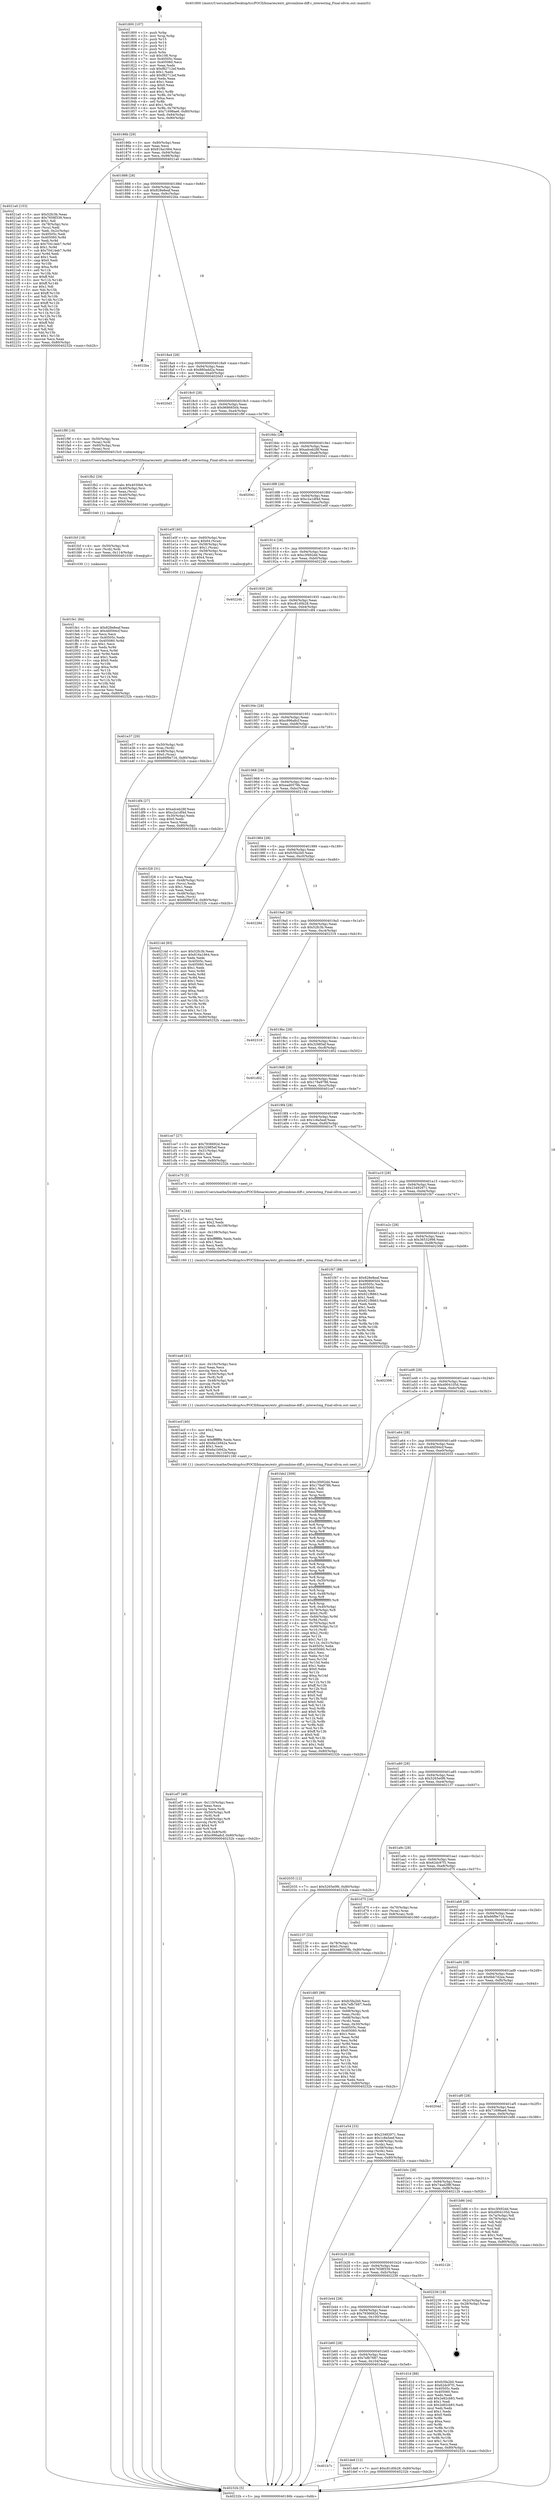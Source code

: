 digraph "0x401800" {
  label = "0x401800 (/mnt/c/Users/mathe/Desktop/tcc/POCII/binaries/extr_gitcombine-diff.c_interesting_Final-ollvm.out::main(0))"
  labelloc = "t"
  node[shape=record]

  Entry [label="",width=0.3,height=0.3,shape=circle,fillcolor=black,style=filled]
  "0x40186b" [label="{
     0x40186b [29]\l
     | [instrs]\l
     &nbsp;&nbsp;0x40186b \<+3\>: mov -0x80(%rbp),%eax\l
     &nbsp;&nbsp;0x40186e \<+2\>: mov %eax,%ecx\l
     &nbsp;&nbsp;0x401870 \<+6\>: sub $0x816a1664,%ecx\l
     &nbsp;&nbsp;0x401876 \<+6\>: mov %eax,-0x94(%rbp)\l
     &nbsp;&nbsp;0x40187c \<+6\>: mov %ecx,-0x98(%rbp)\l
     &nbsp;&nbsp;0x401882 \<+6\>: je 00000000004021a0 \<main+0x9a0\>\l
  }"]
  "0x4021a0" [label="{
     0x4021a0 [153]\l
     | [instrs]\l
     &nbsp;&nbsp;0x4021a0 \<+5\>: mov $0x52fc3b,%eax\l
     &nbsp;&nbsp;0x4021a5 \<+5\>: mov $0x7658f339,%ecx\l
     &nbsp;&nbsp;0x4021aa \<+2\>: mov $0x1,%dl\l
     &nbsp;&nbsp;0x4021ac \<+4\>: mov -0x78(%rbp),%rsi\l
     &nbsp;&nbsp;0x4021b0 \<+2\>: mov (%rsi),%edi\l
     &nbsp;&nbsp;0x4021b2 \<+3\>: mov %edi,-0x2c(%rbp)\l
     &nbsp;&nbsp;0x4021b5 \<+7\>: mov 0x40505c,%edi\l
     &nbsp;&nbsp;0x4021bc \<+8\>: mov 0x405060,%r8d\l
     &nbsp;&nbsp;0x4021c4 \<+3\>: mov %edi,%r9d\l
     &nbsp;&nbsp;0x4021c7 \<+7\>: add $0x70414eb7,%r9d\l
     &nbsp;&nbsp;0x4021ce \<+4\>: sub $0x1,%r9d\l
     &nbsp;&nbsp;0x4021d2 \<+7\>: sub $0x70414eb7,%r9d\l
     &nbsp;&nbsp;0x4021d9 \<+4\>: imul %r9d,%edi\l
     &nbsp;&nbsp;0x4021dd \<+3\>: and $0x1,%edi\l
     &nbsp;&nbsp;0x4021e0 \<+3\>: cmp $0x0,%edi\l
     &nbsp;&nbsp;0x4021e3 \<+4\>: sete %r10b\l
     &nbsp;&nbsp;0x4021e7 \<+4\>: cmp $0xa,%r8d\l
     &nbsp;&nbsp;0x4021eb \<+4\>: setl %r11b\l
     &nbsp;&nbsp;0x4021ef \<+3\>: mov %r10b,%bl\l
     &nbsp;&nbsp;0x4021f2 \<+3\>: xor $0xff,%bl\l
     &nbsp;&nbsp;0x4021f5 \<+3\>: mov %r11b,%r14b\l
     &nbsp;&nbsp;0x4021f8 \<+4\>: xor $0xff,%r14b\l
     &nbsp;&nbsp;0x4021fc \<+3\>: xor $0x1,%dl\l
     &nbsp;&nbsp;0x4021ff \<+3\>: mov %bl,%r15b\l
     &nbsp;&nbsp;0x402202 \<+4\>: and $0xff,%r15b\l
     &nbsp;&nbsp;0x402206 \<+3\>: and %dl,%r10b\l
     &nbsp;&nbsp;0x402209 \<+3\>: mov %r14b,%r12b\l
     &nbsp;&nbsp;0x40220c \<+4\>: and $0xff,%r12b\l
     &nbsp;&nbsp;0x402210 \<+3\>: and %dl,%r11b\l
     &nbsp;&nbsp;0x402213 \<+3\>: or %r10b,%r15b\l
     &nbsp;&nbsp;0x402216 \<+3\>: or %r11b,%r12b\l
     &nbsp;&nbsp;0x402219 \<+3\>: xor %r12b,%r15b\l
     &nbsp;&nbsp;0x40221c \<+3\>: or %r14b,%bl\l
     &nbsp;&nbsp;0x40221f \<+3\>: xor $0xff,%bl\l
     &nbsp;&nbsp;0x402222 \<+3\>: or $0x1,%dl\l
     &nbsp;&nbsp;0x402225 \<+2\>: and %dl,%bl\l
     &nbsp;&nbsp;0x402227 \<+3\>: or %bl,%r15b\l
     &nbsp;&nbsp;0x40222a \<+4\>: test $0x1,%r15b\l
     &nbsp;&nbsp;0x40222e \<+3\>: cmovne %ecx,%eax\l
     &nbsp;&nbsp;0x402231 \<+3\>: mov %eax,-0x80(%rbp)\l
     &nbsp;&nbsp;0x402234 \<+5\>: jmp 000000000040232b \<main+0xb2b\>\l
  }"]
  "0x401888" [label="{
     0x401888 [28]\l
     | [instrs]\l
     &nbsp;&nbsp;0x401888 \<+5\>: jmp 000000000040188d \<main+0x8d\>\l
     &nbsp;&nbsp;0x40188d \<+6\>: mov -0x94(%rbp),%eax\l
     &nbsp;&nbsp;0x401893 \<+5\>: sub $0x828e8eaf,%eax\l
     &nbsp;&nbsp;0x401898 \<+6\>: mov %eax,-0x9c(%rbp)\l
     &nbsp;&nbsp;0x40189e \<+6\>: je 00000000004022ba \<main+0xaba\>\l
  }"]
  Exit [label="",width=0.3,height=0.3,shape=circle,fillcolor=black,style=filled,peripheries=2]
  "0x4022ba" [label="{
     0x4022ba\l
  }", style=dashed]
  "0x4018a4" [label="{
     0x4018a4 [28]\l
     | [instrs]\l
     &nbsp;&nbsp;0x4018a4 \<+5\>: jmp 00000000004018a9 \<main+0xa9\>\l
     &nbsp;&nbsp;0x4018a9 \<+6\>: mov -0x94(%rbp),%eax\l
     &nbsp;&nbsp;0x4018af \<+5\>: sub $0x880add2a,%eax\l
     &nbsp;&nbsp;0x4018b4 \<+6\>: mov %eax,-0xa0(%rbp)\l
     &nbsp;&nbsp;0x4018ba \<+6\>: je 00000000004020d3 \<main+0x8d3\>\l
  }"]
  "0x401fe1" [label="{
     0x401fe1 [84]\l
     | [instrs]\l
     &nbsp;&nbsp;0x401fe1 \<+5\>: mov $0x828e8eaf,%eax\l
     &nbsp;&nbsp;0x401fe6 \<+5\>: mov $0x4fd594cf,%esi\l
     &nbsp;&nbsp;0x401feb \<+2\>: xor %ecx,%ecx\l
     &nbsp;&nbsp;0x401fed \<+7\>: mov 0x40505c,%edx\l
     &nbsp;&nbsp;0x401ff4 \<+8\>: mov 0x405060,%r8d\l
     &nbsp;&nbsp;0x401ffc \<+3\>: sub $0x1,%ecx\l
     &nbsp;&nbsp;0x401fff \<+3\>: mov %edx,%r9d\l
     &nbsp;&nbsp;0x402002 \<+3\>: add %ecx,%r9d\l
     &nbsp;&nbsp;0x402005 \<+4\>: imul %r9d,%edx\l
     &nbsp;&nbsp;0x402009 \<+3\>: and $0x1,%edx\l
     &nbsp;&nbsp;0x40200c \<+3\>: cmp $0x0,%edx\l
     &nbsp;&nbsp;0x40200f \<+4\>: sete %r10b\l
     &nbsp;&nbsp;0x402013 \<+4\>: cmp $0xa,%r8d\l
     &nbsp;&nbsp;0x402017 \<+4\>: setl %r11b\l
     &nbsp;&nbsp;0x40201b \<+3\>: mov %r10b,%bl\l
     &nbsp;&nbsp;0x40201e \<+3\>: and %r11b,%bl\l
     &nbsp;&nbsp;0x402021 \<+3\>: xor %r11b,%r10b\l
     &nbsp;&nbsp;0x402024 \<+3\>: or %r10b,%bl\l
     &nbsp;&nbsp;0x402027 \<+3\>: test $0x1,%bl\l
     &nbsp;&nbsp;0x40202a \<+3\>: cmovne %esi,%eax\l
     &nbsp;&nbsp;0x40202d \<+3\>: mov %eax,-0x80(%rbp)\l
     &nbsp;&nbsp;0x402030 \<+5\>: jmp 000000000040232b \<main+0xb2b\>\l
  }"]
  "0x4020d3" [label="{
     0x4020d3\l
  }", style=dashed]
  "0x4018c0" [label="{
     0x4018c0 [28]\l
     | [instrs]\l
     &nbsp;&nbsp;0x4018c0 \<+5\>: jmp 00000000004018c5 \<main+0xc5\>\l
     &nbsp;&nbsp;0x4018c5 \<+6\>: mov -0x94(%rbp),%eax\l
     &nbsp;&nbsp;0x4018cb \<+5\>: sub $0x968665d4,%eax\l
     &nbsp;&nbsp;0x4018d0 \<+6\>: mov %eax,-0xa4(%rbp)\l
     &nbsp;&nbsp;0x4018d6 \<+6\>: je 0000000000401f9f \<main+0x79f\>\l
  }"]
  "0x401fcf" [label="{
     0x401fcf [18]\l
     | [instrs]\l
     &nbsp;&nbsp;0x401fcf \<+4\>: mov -0x50(%rbp),%rdi\l
     &nbsp;&nbsp;0x401fd3 \<+3\>: mov (%rdi),%rdi\l
     &nbsp;&nbsp;0x401fd6 \<+6\>: mov %eax,-0x114(%rbp)\l
     &nbsp;&nbsp;0x401fdc \<+5\>: call 0000000000401030 \<free@plt\>\l
     | [calls]\l
     &nbsp;&nbsp;0x401030 \{1\} (unknown)\l
  }"]
  "0x401f9f" [label="{
     0x401f9f [19]\l
     | [instrs]\l
     &nbsp;&nbsp;0x401f9f \<+4\>: mov -0x50(%rbp),%rax\l
     &nbsp;&nbsp;0x401fa3 \<+3\>: mov (%rax),%rdi\l
     &nbsp;&nbsp;0x401fa6 \<+4\>: mov -0x60(%rbp),%rax\l
     &nbsp;&nbsp;0x401faa \<+3\>: mov (%rax),%rsi\l
     &nbsp;&nbsp;0x401fad \<+5\>: call 00000000004015c0 \<interesting\>\l
     | [calls]\l
     &nbsp;&nbsp;0x4015c0 \{1\} (/mnt/c/Users/mathe/Desktop/tcc/POCII/binaries/extr_gitcombine-diff.c_interesting_Final-ollvm.out::interesting)\l
  }"]
  "0x4018dc" [label="{
     0x4018dc [28]\l
     | [instrs]\l
     &nbsp;&nbsp;0x4018dc \<+5\>: jmp 00000000004018e1 \<main+0xe1\>\l
     &nbsp;&nbsp;0x4018e1 \<+6\>: mov -0x94(%rbp),%eax\l
     &nbsp;&nbsp;0x4018e7 \<+5\>: sub $0xadceb28f,%eax\l
     &nbsp;&nbsp;0x4018ec \<+6\>: mov %eax,-0xa8(%rbp)\l
     &nbsp;&nbsp;0x4018f2 \<+6\>: je 0000000000402041 \<main+0x841\>\l
  }"]
  "0x401fb2" [label="{
     0x401fb2 [29]\l
     | [instrs]\l
     &nbsp;&nbsp;0x401fb2 \<+10\>: movabs $0x4030b6,%rdi\l
     &nbsp;&nbsp;0x401fbc \<+4\>: mov -0x40(%rbp),%rsi\l
     &nbsp;&nbsp;0x401fc0 \<+2\>: mov %eax,(%rsi)\l
     &nbsp;&nbsp;0x401fc2 \<+4\>: mov -0x40(%rbp),%rsi\l
     &nbsp;&nbsp;0x401fc6 \<+2\>: mov (%rsi),%esi\l
     &nbsp;&nbsp;0x401fc8 \<+2\>: mov $0x0,%al\l
     &nbsp;&nbsp;0x401fca \<+5\>: call 0000000000401040 \<printf@plt\>\l
     | [calls]\l
     &nbsp;&nbsp;0x401040 \{1\} (unknown)\l
  }"]
  "0x402041" [label="{
     0x402041\l
  }", style=dashed]
  "0x4018f8" [label="{
     0x4018f8 [28]\l
     | [instrs]\l
     &nbsp;&nbsp;0x4018f8 \<+5\>: jmp 00000000004018fd \<main+0xfd\>\l
     &nbsp;&nbsp;0x4018fd \<+6\>: mov -0x94(%rbp),%eax\l
     &nbsp;&nbsp;0x401903 \<+5\>: sub $0xc2a1df4d,%eax\l
     &nbsp;&nbsp;0x401908 \<+6\>: mov %eax,-0xac(%rbp)\l
     &nbsp;&nbsp;0x40190e \<+6\>: je 0000000000401e0f \<main+0x60f\>\l
  }"]
  "0x401ef7" [label="{
     0x401ef7 [49]\l
     | [instrs]\l
     &nbsp;&nbsp;0x401ef7 \<+6\>: mov -0x110(%rbp),%ecx\l
     &nbsp;&nbsp;0x401efd \<+3\>: imul %eax,%ecx\l
     &nbsp;&nbsp;0x401f00 \<+3\>: movslq %ecx,%rdi\l
     &nbsp;&nbsp;0x401f03 \<+4\>: mov -0x50(%rbp),%r8\l
     &nbsp;&nbsp;0x401f07 \<+3\>: mov (%r8),%r8\l
     &nbsp;&nbsp;0x401f0a \<+4\>: mov -0x48(%rbp),%r9\l
     &nbsp;&nbsp;0x401f0e \<+3\>: movslq (%r9),%r9\l
     &nbsp;&nbsp;0x401f11 \<+4\>: shl $0x4,%r9\l
     &nbsp;&nbsp;0x401f15 \<+3\>: add %r9,%r8\l
     &nbsp;&nbsp;0x401f18 \<+4\>: mov %rdi,0x8(%r8)\l
     &nbsp;&nbsp;0x401f1c \<+7\>: movl $0xc996a8cf,-0x80(%rbp)\l
     &nbsp;&nbsp;0x401f23 \<+5\>: jmp 000000000040232b \<main+0xb2b\>\l
  }"]
  "0x401e0f" [label="{
     0x401e0f [40]\l
     | [instrs]\l
     &nbsp;&nbsp;0x401e0f \<+4\>: mov -0x60(%rbp),%rax\l
     &nbsp;&nbsp;0x401e13 \<+7\>: movq $0x64,(%rax)\l
     &nbsp;&nbsp;0x401e1a \<+4\>: mov -0x58(%rbp),%rax\l
     &nbsp;&nbsp;0x401e1e \<+6\>: movl $0x1,(%rax)\l
     &nbsp;&nbsp;0x401e24 \<+4\>: mov -0x58(%rbp),%rax\l
     &nbsp;&nbsp;0x401e28 \<+3\>: movslq (%rax),%rax\l
     &nbsp;&nbsp;0x401e2b \<+4\>: shl $0x4,%rax\l
     &nbsp;&nbsp;0x401e2f \<+3\>: mov %rax,%rdi\l
     &nbsp;&nbsp;0x401e32 \<+5\>: call 0000000000401050 \<malloc@plt\>\l
     | [calls]\l
     &nbsp;&nbsp;0x401050 \{1\} (unknown)\l
  }"]
  "0x401914" [label="{
     0x401914 [28]\l
     | [instrs]\l
     &nbsp;&nbsp;0x401914 \<+5\>: jmp 0000000000401919 \<main+0x119\>\l
     &nbsp;&nbsp;0x401919 \<+6\>: mov -0x94(%rbp),%eax\l
     &nbsp;&nbsp;0x40191f \<+5\>: sub $0xc3f492dd,%eax\l
     &nbsp;&nbsp;0x401924 \<+6\>: mov %eax,-0xb0(%rbp)\l
     &nbsp;&nbsp;0x40192a \<+6\>: je 000000000040224b \<main+0xa4b\>\l
  }"]
  "0x401ecf" [label="{
     0x401ecf [40]\l
     | [instrs]\l
     &nbsp;&nbsp;0x401ecf \<+5\>: mov $0x2,%ecx\l
     &nbsp;&nbsp;0x401ed4 \<+1\>: cltd\l
     &nbsp;&nbsp;0x401ed5 \<+2\>: idiv %ecx\l
     &nbsp;&nbsp;0x401ed7 \<+6\>: imul $0xfffffffe,%edx,%ecx\l
     &nbsp;&nbsp;0x401edd \<+6\>: add $0x6a1b942a,%ecx\l
     &nbsp;&nbsp;0x401ee3 \<+3\>: add $0x1,%ecx\l
     &nbsp;&nbsp;0x401ee6 \<+6\>: sub $0x6a1b942a,%ecx\l
     &nbsp;&nbsp;0x401eec \<+6\>: mov %ecx,-0x110(%rbp)\l
     &nbsp;&nbsp;0x401ef2 \<+5\>: call 0000000000401160 \<next_i\>\l
     | [calls]\l
     &nbsp;&nbsp;0x401160 \{1\} (/mnt/c/Users/mathe/Desktop/tcc/POCII/binaries/extr_gitcombine-diff.c_interesting_Final-ollvm.out::next_i)\l
  }"]
  "0x40224b" [label="{
     0x40224b\l
  }", style=dashed]
  "0x401930" [label="{
     0x401930 [28]\l
     | [instrs]\l
     &nbsp;&nbsp;0x401930 \<+5\>: jmp 0000000000401935 \<main+0x135\>\l
     &nbsp;&nbsp;0x401935 \<+6\>: mov -0x94(%rbp),%eax\l
     &nbsp;&nbsp;0x40193b \<+5\>: sub $0xc81d0b28,%eax\l
     &nbsp;&nbsp;0x401940 \<+6\>: mov %eax,-0xb4(%rbp)\l
     &nbsp;&nbsp;0x401946 \<+6\>: je 0000000000401df4 \<main+0x5f4\>\l
  }"]
  "0x401ea6" [label="{
     0x401ea6 [41]\l
     | [instrs]\l
     &nbsp;&nbsp;0x401ea6 \<+6\>: mov -0x10c(%rbp),%ecx\l
     &nbsp;&nbsp;0x401eac \<+3\>: imul %eax,%ecx\l
     &nbsp;&nbsp;0x401eaf \<+3\>: movslq %ecx,%rdi\l
     &nbsp;&nbsp;0x401eb2 \<+4\>: mov -0x50(%rbp),%r8\l
     &nbsp;&nbsp;0x401eb6 \<+3\>: mov (%r8),%r8\l
     &nbsp;&nbsp;0x401eb9 \<+4\>: mov -0x48(%rbp),%r9\l
     &nbsp;&nbsp;0x401ebd \<+3\>: movslq (%r9),%r9\l
     &nbsp;&nbsp;0x401ec0 \<+4\>: shl $0x4,%r9\l
     &nbsp;&nbsp;0x401ec4 \<+3\>: add %r9,%r8\l
     &nbsp;&nbsp;0x401ec7 \<+3\>: mov %rdi,(%r8)\l
     &nbsp;&nbsp;0x401eca \<+5\>: call 0000000000401160 \<next_i\>\l
     | [calls]\l
     &nbsp;&nbsp;0x401160 \{1\} (/mnt/c/Users/mathe/Desktop/tcc/POCII/binaries/extr_gitcombine-diff.c_interesting_Final-ollvm.out::next_i)\l
  }"]
  "0x401df4" [label="{
     0x401df4 [27]\l
     | [instrs]\l
     &nbsp;&nbsp;0x401df4 \<+5\>: mov $0xadceb28f,%eax\l
     &nbsp;&nbsp;0x401df9 \<+5\>: mov $0xc2a1df4d,%ecx\l
     &nbsp;&nbsp;0x401dfe \<+3\>: mov -0x30(%rbp),%edx\l
     &nbsp;&nbsp;0x401e01 \<+3\>: cmp $0x0,%edx\l
     &nbsp;&nbsp;0x401e04 \<+3\>: cmove %ecx,%eax\l
     &nbsp;&nbsp;0x401e07 \<+3\>: mov %eax,-0x80(%rbp)\l
     &nbsp;&nbsp;0x401e0a \<+5\>: jmp 000000000040232b \<main+0xb2b\>\l
  }"]
  "0x40194c" [label="{
     0x40194c [28]\l
     | [instrs]\l
     &nbsp;&nbsp;0x40194c \<+5\>: jmp 0000000000401951 \<main+0x151\>\l
     &nbsp;&nbsp;0x401951 \<+6\>: mov -0x94(%rbp),%eax\l
     &nbsp;&nbsp;0x401957 \<+5\>: sub $0xc996a8cf,%eax\l
     &nbsp;&nbsp;0x40195c \<+6\>: mov %eax,-0xb8(%rbp)\l
     &nbsp;&nbsp;0x401962 \<+6\>: je 0000000000401f28 \<main+0x728\>\l
  }"]
  "0x401e7a" [label="{
     0x401e7a [44]\l
     | [instrs]\l
     &nbsp;&nbsp;0x401e7a \<+2\>: xor %ecx,%ecx\l
     &nbsp;&nbsp;0x401e7c \<+5\>: mov $0x2,%edx\l
     &nbsp;&nbsp;0x401e81 \<+6\>: mov %edx,-0x108(%rbp)\l
     &nbsp;&nbsp;0x401e87 \<+1\>: cltd\l
     &nbsp;&nbsp;0x401e88 \<+6\>: mov -0x108(%rbp),%esi\l
     &nbsp;&nbsp;0x401e8e \<+2\>: idiv %esi\l
     &nbsp;&nbsp;0x401e90 \<+6\>: imul $0xfffffffe,%edx,%edx\l
     &nbsp;&nbsp;0x401e96 \<+3\>: sub $0x1,%ecx\l
     &nbsp;&nbsp;0x401e99 \<+2\>: sub %ecx,%edx\l
     &nbsp;&nbsp;0x401e9b \<+6\>: mov %edx,-0x10c(%rbp)\l
     &nbsp;&nbsp;0x401ea1 \<+5\>: call 0000000000401160 \<next_i\>\l
     | [calls]\l
     &nbsp;&nbsp;0x401160 \{1\} (/mnt/c/Users/mathe/Desktop/tcc/POCII/binaries/extr_gitcombine-diff.c_interesting_Final-ollvm.out::next_i)\l
  }"]
  "0x401f28" [label="{
     0x401f28 [31]\l
     | [instrs]\l
     &nbsp;&nbsp;0x401f28 \<+2\>: xor %eax,%eax\l
     &nbsp;&nbsp;0x401f2a \<+4\>: mov -0x48(%rbp),%rcx\l
     &nbsp;&nbsp;0x401f2e \<+2\>: mov (%rcx),%edx\l
     &nbsp;&nbsp;0x401f30 \<+3\>: sub $0x1,%eax\l
     &nbsp;&nbsp;0x401f33 \<+2\>: sub %eax,%edx\l
     &nbsp;&nbsp;0x401f35 \<+4\>: mov -0x48(%rbp),%rcx\l
     &nbsp;&nbsp;0x401f39 \<+2\>: mov %edx,(%rcx)\l
     &nbsp;&nbsp;0x401f3b \<+7\>: movl $0x66f9e716,-0x80(%rbp)\l
     &nbsp;&nbsp;0x401f42 \<+5\>: jmp 000000000040232b \<main+0xb2b\>\l
  }"]
  "0x401968" [label="{
     0x401968 [28]\l
     | [instrs]\l
     &nbsp;&nbsp;0x401968 \<+5\>: jmp 000000000040196d \<main+0x16d\>\l
     &nbsp;&nbsp;0x40196d \<+6\>: mov -0x94(%rbp),%eax\l
     &nbsp;&nbsp;0x401973 \<+5\>: sub $0xead0578b,%eax\l
     &nbsp;&nbsp;0x401978 \<+6\>: mov %eax,-0xbc(%rbp)\l
     &nbsp;&nbsp;0x40197e \<+6\>: je 000000000040214d \<main+0x94d\>\l
  }"]
  "0x401e37" [label="{
     0x401e37 [29]\l
     | [instrs]\l
     &nbsp;&nbsp;0x401e37 \<+4\>: mov -0x50(%rbp),%rdi\l
     &nbsp;&nbsp;0x401e3b \<+3\>: mov %rax,(%rdi)\l
     &nbsp;&nbsp;0x401e3e \<+4\>: mov -0x48(%rbp),%rax\l
     &nbsp;&nbsp;0x401e42 \<+6\>: movl $0x0,(%rax)\l
     &nbsp;&nbsp;0x401e48 \<+7\>: movl $0x66f9e716,-0x80(%rbp)\l
     &nbsp;&nbsp;0x401e4f \<+5\>: jmp 000000000040232b \<main+0xb2b\>\l
  }"]
  "0x40214d" [label="{
     0x40214d [83]\l
     | [instrs]\l
     &nbsp;&nbsp;0x40214d \<+5\>: mov $0x52fc3b,%eax\l
     &nbsp;&nbsp;0x402152 \<+5\>: mov $0x816a1664,%ecx\l
     &nbsp;&nbsp;0x402157 \<+2\>: xor %edx,%edx\l
     &nbsp;&nbsp;0x402159 \<+7\>: mov 0x40505c,%esi\l
     &nbsp;&nbsp;0x402160 \<+7\>: mov 0x405060,%edi\l
     &nbsp;&nbsp;0x402167 \<+3\>: sub $0x1,%edx\l
     &nbsp;&nbsp;0x40216a \<+3\>: mov %esi,%r8d\l
     &nbsp;&nbsp;0x40216d \<+3\>: add %edx,%r8d\l
     &nbsp;&nbsp;0x402170 \<+4\>: imul %r8d,%esi\l
     &nbsp;&nbsp;0x402174 \<+3\>: and $0x1,%esi\l
     &nbsp;&nbsp;0x402177 \<+3\>: cmp $0x0,%esi\l
     &nbsp;&nbsp;0x40217a \<+4\>: sete %r9b\l
     &nbsp;&nbsp;0x40217e \<+3\>: cmp $0xa,%edi\l
     &nbsp;&nbsp;0x402181 \<+4\>: setl %r10b\l
     &nbsp;&nbsp;0x402185 \<+3\>: mov %r9b,%r11b\l
     &nbsp;&nbsp;0x402188 \<+3\>: and %r10b,%r11b\l
     &nbsp;&nbsp;0x40218b \<+3\>: xor %r10b,%r9b\l
     &nbsp;&nbsp;0x40218e \<+3\>: or %r9b,%r11b\l
     &nbsp;&nbsp;0x402191 \<+4\>: test $0x1,%r11b\l
     &nbsp;&nbsp;0x402195 \<+3\>: cmovne %ecx,%eax\l
     &nbsp;&nbsp;0x402198 \<+3\>: mov %eax,-0x80(%rbp)\l
     &nbsp;&nbsp;0x40219b \<+5\>: jmp 000000000040232b \<main+0xb2b\>\l
  }"]
  "0x401984" [label="{
     0x401984 [28]\l
     | [instrs]\l
     &nbsp;&nbsp;0x401984 \<+5\>: jmp 0000000000401989 \<main+0x189\>\l
     &nbsp;&nbsp;0x401989 \<+6\>: mov -0x94(%rbp),%eax\l
     &nbsp;&nbsp;0x40198f \<+5\>: sub $0xfc5fa2b0,%eax\l
     &nbsp;&nbsp;0x401994 \<+6\>: mov %eax,-0xc0(%rbp)\l
     &nbsp;&nbsp;0x40199a \<+6\>: je 000000000040228d \<main+0xa8d\>\l
  }"]
  "0x401b7c" [label="{
     0x401b7c\l
  }", style=dashed]
  "0x40228d" [label="{
     0x40228d\l
  }", style=dashed]
  "0x4019a0" [label="{
     0x4019a0 [28]\l
     | [instrs]\l
     &nbsp;&nbsp;0x4019a0 \<+5\>: jmp 00000000004019a5 \<main+0x1a5\>\l
     &nbsp;&nbsp;0x4019a5 \<+6\>: mov -0x94(%rbp),%eax\l
     &nbsp;&nbsp;0x4019ab \<+5\>: sub $0x52fc3b,%eax\l
     &nbsp;&nbsp;0x4019b0 \<+6\>: mov %eax,-0xc4(%rbp)\l
     &nbsp;&nbsp;0x4019b6 \<+6\>: je 0000000000402319 \<main+0xb19\>\l
  }"]
  "0x401de8" [label="{
     0x401de8 [12]\l
     | [instrs]\l
     &nbsp;&nbsp;0x401de8 \<+7\>: movl $0xc81d0b28,-0x80(%rbp)\l
     &nbsp;&nbsp;0x401def \<+5\>: jmp 000000000040232b \<main+0xb2b\>\l
  }"]
  "0x402319" [label="{
     0x402319\l
  }", style=dashed]
  "0x4019bc" [label="{
     0x4019bc [28]\l
     | [instrs]\l
     &nbsp;&nbsp;0x4019bc \<+5\>: jmp 00000000004019c1 \<main+0x1c1\>\l
     &nbsp;&nbsp;0x4019c1 \<+6\>: mov -0x94(%rbp),%eax\l
     &nbsp;&nbsp;0x4019c7 \<+5\>: sub $0x32985ef,%eax\l
     &nbsp;&nbsp;0x4019cc \<+6\>: mov %eax,-0xc8(%rbp)\l
     &nbsp;&nbsp;0x4019d2 \<+6\>: je 0000000000401d02 \<main+0x502\>\l
  }"]
  "0x401d85" [label="{
     0x401d85 [99]\l
     | [instrs]\l
     &nbsp;&nbsp;0x401d85 \<+5\>: mov $0xfc5fa2b0,%ecx\l
     &nbsp;&nbsp;0x401d8a \<+5\>: mov $0x7efb7687,%edx\l
     &nbsp;&nbsp;0x401d8f \<+2\>: xor %esi,%esi\l
     &nbsp;&nbsp;0x401d91 \<+4\>: mov -0x68(%rbp),%rdi\l
     &nbsp;&nbsp;0x401d95 \<+2\>: mov %eax,(%rdi)\l
     &nbsp;&nbsp;0x401d97 \<+4\>: mov -0x68(%rbp),%rdi\l
     &nbsp;&nbsp;0x401d9b \<+2\>: mov (%rdi),%eax\l
     &nbsp;&nbsp;0x401d9d \<+3\>: mov %eax,-0x30(%rbp)\l
     &nbsp;&nbsp;0x401da0 \<+7\>: mov 0x40505c,%eax\l
     &nbsp;&nbsp;0x401da7 \<+8\>: mov 0x405060,%r8d\l
     &nbsp;&nbsp;0x401daf \<+3\>: sub $0x1,%esi\l
     &nbsp;&nbsp;0x401db2 \<+3\>: mov %eax,%r9d\l
     &nbsp;&nbsp;0x401db5 \<+3\>: add %esi,%r9d\l
     &nbsp;&nbsp;0x401db8 \<+4\>: imul %r9d,%eax\l
     &nbsp;&nbsp;0x401dbc \<+3\>: and $0x1,%eax\l
     &nbsp;&nbsp;0x401dbf \<+3\>: cmp $0x0,%eax\l
     &nbsp;&nbsp;0x401dc2 \<+4\>: sete %r10b\l
     &nbsp;&nbsp;0x401dc6 \<+4\>: cmp $0xa,%r8d\l
     &nbsp;&nbsp;0x401dca \<+4\>: setl %r11b\l
     &nbsp;&nbsp;0x401dce \<+3\>: mov %r10b,%bl\l
     &nbsp;&nbsp;0x401dd1 \<+3\>: and %r11b,%bl\l
     &nbsp;&nbsp;0x401dd4 \<+3\>: xor %r11b,%r10b\l
     &nbsp;&nbsp;0x401dd7 \<+3\>: or %r10b,%bl\l
     &nbsp;&nbsp;0x401dda \<+3\>: test $0x1,%bl\l
     &nbsp;&nbsp;0x401ddd \<+3\>: cmovne %edx,%ecx\l
     &nbsp;&nbsp;0x401de0 \<+3\>: mov %ecx,-0x80(%rbp)\l
     &nbsp;&nbsp;0x401de3 \<+5\>: jmp 000000000040232b \<main+0xb2b\>\l
  }"]
  "0x401d02" [label="{
     0x401d02\l
  }", style=dashed]
  "0x4019d8" [label="{
     0x4019d8 [28]\l
     | [instrs]\l
     &nbsp;&nbsp;0x4019d8 \<+5\>: jmp 00000000004019dd \<main+0x1dd\>\l
     &nbsp;&nbsp;0x4019dd \<+6\>: mov -0x94(%rbp),%eax\l
     &nbsp;&nbsp;0x4019e3 \<+5\>: sub $0x178a9786,%eax\l
     &nbsp;&nbsp;0x4019e8 \<+6\>: mov %eax,-0xcc(%rbp)\l
     &nbsp;&nbsp;0x4019ee \<+6\>: je 0000000000401ce7 \<main+0x4e7\>\l
  }"]
  "0x401b60" [label="{
     0x401b60 [28]\l
     | [instrs]\l
     &nbsp;&nbsp;0x401b60 \<+5\>: jmp 0000000000401b65 \<main+0x365\>\l
     &nbsp;&nbsp;0x401b65 \<+6\>: mov -0x94(%rbp),%eax\l
     &nbsp;&nbsp;0x401b6b \<+5\>: sub $0x7efb7687,%eax\l
     &nbsp;&nbsp;0x401b70 \<+6\>: mov %eax,-0x104(%rbp)\l
     &nbsp;&nbsp;0x401b76 \<+6\>: je 0000000000401de8 \<main+0x5e8\>\l
  }"]
  "0x401ce7" [label="{
     0x401ce7 [27]\l
     | [instrs]\l
     &nbsp;&nbsp;0x401ce7 \<+5\>: mov $0x7936692d,%eax\l
     &nbsp;&nbsp;0x401cec \<+5\>: mov $0x32985ef,%ecx\l
     &nbsp;&nbsp;0x401cf1 \<+3\>: mov -0x31(%rbp),%dl\l
     &nbsp;&nbsp;0x401cf4 \<+3\>: test $0x1,%dl\l
     &nbsp;&nbsp;0x401cf7 \<+3\>: cmovne %ecx,%eax\l
     &nbsp;&nbsp;0x401cfa \<+3\>: mov %eax,-0x80(%rbp)\l
     &nbsp;&nbsp;0x401cfd \<+5\>: jmp 000000000040232b \<main+0xb2b\>\l
  }"]
  "0x4019f4" [label="{
     0x4019f4 [28]\l
     | [instrs]\l
     &nbsp;&nbsp;0x4019f4 \<+5\>: jmp 00000000004019f9 \<main+0x1f9\>\l
     &nbsp;&nbsp;0x4019f9 \<+6\>: mov -0x94(%rbp),%eax\l
     &nbsp;&nbsp;0x4019ff \<+5\>: sub $0x1c8a5eef,%eax\l
     &nbsp;&nbsp;0x401a04 \<+6\>: mov %eax,-0xd0(%rbp)\l
     &nbsp;&nbsp;0x401a0a \<+6\>: je 0000000000401e75 \<main+0x675\>\l
  }"]
  "0x401d1d" [label="{
     0x401d1d [88]\l
     | [instrs]\l
     &nbsp;&nbsp;0x401d1d \<+5\>: mov $0xfc5fa2b0,%eax\l
     &nbsp;&nbsp;0x401d22 \<+5\>: mov $0x62dc97f1,%ecx\l
     &nbsp;&nbsp;0x401d27 \<+7\>: mov 0x40505c,%edx\l
     &nbsp;&nbsp;0x401d2e \<+7\>: mov 0x405060,%esi\l
     &nbsp;&nbsp;0x401d35 \<+2\>: mov %edx,%edi\l
     &nbsp;&nbsp;0x401d37 \<+6\>: add $0x2e82cb83,%edi\l
     &nbsp;&nbsp;0x401d3d \<+3\>: sub $0x1,%edi\l
     &nbsp;&nbsp;0x401d40 \<+6\>: sub $0x2e82cb83,%edi\l
     &nbsp;&nbsp;0x401d46 \<+3\>: imul %edi,%edx\l
     &nbsp;&nbsp;0x401d49 \<+3\>: and $0x1,%edx\l
     &nbsp;&nbsp;0x401d4c \<+3\>: cmp $0x0,%edx\l
     &nbsp;&nbsp;0x401d4f \<+4\>: sete %r8b\l
     &nbsp;&nbsp;0x401d53 \<+3\>: cmp $0xa,%esi\l
     &nbsp;&nbsp;0x401d56 \<+4\>: setl %r9b\l
     &nbsp;&nbsp;0x401d5a \<+3\>: mov %r8b,%r10b\l
     &nbsp;&nbsp;0x401d5d \<+3\>: and %r9b,%r10b\l
     &nbsp;&nbsp;0x401d60 \<+3\>: xor %r9b,%r8b\l
     &nbsp;&nbsp;0x401d63 \<+3\>: or %r8b,%r10b\l
     &nbsp;&nbsp;0x401d66 \<+4\>: test $0x1,%r10b\l
     &nbsp;&nbsp;0x401d6a \<+3\>: cmovne %ecx,%eax\l
     &nbsp;&nbsp;0x401d6d \<+3\>: mov %eax,-0x80(%rbp)\l
     &nbsp;&nbsp;0x401d70 \<+5\>: jmp 000000000040232b \<main+0xb2b\>\l
  }"]
  "0x401e75" [label="{
     0x401e75 [5]\l
     | [instrs]\l
     &nbsp;&nbsp;0x401e75 \<+5\>: call 0000000000401160 \<next_i\>\l
     | [calls]\l
     &nbsp;&nbsp;0x401160 \{1\} (/mnt/c/Users/mathe/Desktop/tcc/POCII/binaries/extr_gitcombine-diff.c_interesting_Final-ollvm.out::next_i)\l
  }"]
  "0x401a10" [label="{
     0x401a10 [28]\l
     | [instrs]\l
     &nbsp;&nbsp;0x401a10 \<+5\>: jmp 0000000000401a15 \<main+0x215\>\l
     &nbsp;&nbsp;0x401a15 \<+6\>: mov -0x94(%rbp),%eax\l
     &nbsp;&nbsp;0x401a1b \<+5\>: sub $0x23492971,%eax\l
     &nbsp;&nbsp;0x401a20 \<+6\>: mov %eax,-0xd4(%rbp)\l
     &nbsp;&nbsp;0x401a26 \<+6\>: je 0000000000401f47 \<main+0x747\>\l
  }"]
  "0x401b44" [label="{
     0x401b44 [28]\l
     | [instrs]\l
     &nbsp;&nbsp;0x401b44 \<+5\>: jmp 0000000000401b49 \<main+0x349\>\l
     &nbsp;&nbsp;0x401b49 \<+6\>: mov -0x94(%rbp),%eax\l
     &nbsp;&nbsp;0x401b4f \<+5\>: sub $0x7936692d,%eax\l
     &nbsp;&nbsp;0x401b54 \<+6\>: mov %eax,-0x100(%rbp)\l
     &nbsp;&nbsp;0x401b5a \<+6\>: je 0000000000401d1d \<main+0x51d\>\l
  }"]
  "0x401f47" [label="{
     0x401f47 [88]\l
     | [instrs]\l
     &nbsp;&nbsp;0x401f47 \<+5\>: mov $0x828e8eaf,%eax\l
     &nbsp;&nbsp;0x401f4c \<+5\>: mov $0x968665d4,%ecx\l
     &nbsp;&nbsp;0x401f51 \<+7\>: mov 0x40505c,%edx\l
     &nbsp;&nbsp;0x401f58 \<+7\>: mov 0x405060,%esi\l
     &nbsp;&nbsp;0x401f5f \<+2\>: mov %edx,%edi\l
     &nbsp;&nbsp;0x401f61 \<+6\>: sub $0x921f8863,%edi\l
     &nbsp;&nbsp;0x401f67 \<+3\>: sub $0x1,%edi\l
     &nbsp;&nbsp;0x401f6a \<+6\>: add $0x921f8863,%edi\l
     &nbsp;&nbsp;0x401f70 \<+3\>: imul %edi,%edx\l
     &nbsp;&nbsp;0x401f73 \<+3\>: and $0x1,%edx\l
     &nbsp;&nbsp;0x401f76 \<+3\>: cmp $0x0,%edx\l
     &nbsp;&nbsp;0x401f79 \<+4\>: sete %r8b\l
     &nbsp;&nbsp;0x401f7d \<+3\>: cmp $0xa,%esi\l
     &nbsp;&nbsp;0x401f80 \<+4\>: setl %r9b\l
     &nbsp;&nbsp;0x401f84 \<+3\>: mov %r8b,%r10b\l
     &nbsp;&nbsp;0x401f87 \<+3\>: and %r9b,%r10b\l
     &nbsp;&nbsp;0x401f8a \<+3\>: xor %r9b,%r8b\l
     &nbsp;&nbsp;0x401f8d \<+3\>: or %r8b,%r10b\l
     &nbsp;&nbsp;0x401f90 \<+4\>: test $0x1,%r10b\l
     &nbsp;&nbsp;0x401f94 \<+3\>: cmovne %ecx,%eax\l
     &nbsp;&nbsp;0x401f97 \<+3\>: mov %eax,-0x80(%rbp)\l
     &nbsp;&nbsp;0x401f9a \<+5\>: jmp 000000000040232b \<main+0xb2b\>\l
  }"]
  "0x401a2c" [label="{
     0x401a2c [28]\l
     | [instrs]\l
     &nbsp;&nbsp;0x401a2c \<+5\>: jmp 0000000000401a31 \<main+0x231\>\l
     &nbsp;&nbsp;0x401a31 \<+6\>: mov -0x94(%rbp),%eax\l
     &nbsp;&nbsp;0x401a37 \<+5\>: sub $0x36532998,%eax\l
     &nbsp;&nbsp;0x401a3c \<+6\>: mov %eax,-0xd8(%rbp)\l
     &nbsp;&nbsp;0x401a42 \<+6\>: je 0000000000402308 \<main+0xb08\>\l
  }"]
  "0x402239" [label="{
     0x402239 [18]\l
     | [instrs]\l
     &nbsp;&nbsp;0x402239 \<+3\>: mov -0x2c(%rbp),%eax\l
     &nbsp;&nbsp;0x40223c \<+4\>: lea -0x28(%rbp),%rsp\l
     &nbsp;&nbsp;0x402240 \<+1\>: pop %rbx\l
     &nbsp;&nbsp;0x402241 \<+2\>: pop %r12\l
     &nbsp;&nbsp;0x402243 \<+2\>: pop %r13\l
     &nbsp;&nbsp;0x402245 \<+2\>: pop %r14\l
     &nbsp;&nbsp;0x402247 \<+2\>: pop %r15\l
     &nbsp;&nbsp;0x402249 \<+1\>: pop %rbp\l
     &nbsp;&nbsp;0x40224a \<+1\>: ret\l
  }"]
  "0x402308" [label="{
     0x402308\l
  }", style=dashed]
  "0x401a48" [label="{
     0x401a48 [28]\l
     | [instrs]\l
     &nbsp;&nbsp;0x401a48 \<+5\>: jmp 0000000000401a4d \<main+0x24d\>\l
     &nbsp;&nbsp;0x401a4d \<+6\>: mov -0x94(%rbp),%eax\l
     &nbsp;&nbsp;0x401a53 \<+5\>: sub $0x4904105d,%eax\l
     &nbsp;&nbsp;0x401a58 \<+6\>: mov %eax,-0xdc(%rbp)\l
     &nbsp;&nbsp;0x401a5e \<+6\>: je 0000000000401bb2 \<main+0x3b2\>\l
  }"]
  "0x401b28" [label="{
     0x401b28 [28]\l
     | [instrs]\l
     &nbsp;&nbsp;0x401b28 \<+5\>: jmp 0000000000401b2d \<main+0x32d\>\l
     &nbsp;&nbsp;0x401b2d \<+6\>: mov -0x94(%rbp),%eax\l
     &nbsp;&nbsp;0x401b33 \<+5\>: sub $0x7658f339,%eax\l
     &nbsp;&nbsp;0x401b38 \<+6\>: mov %eax,-0xfc(%rbp)\l
     &nbsp;&nbsp;0x401b3e \<+6\>: je 0000000000402239 \<main+0xa39\>\l
  }"]
  "0x401bb2" [label="{
     0x401bb2 [309]\l
     | [instrs]\l
     &nbsp;&nbsp;0x401bb2 \<+5\>: mov $0xc3f492dd,%eax\l
     &nbsp;&nbsp;0x401bb7 \<+5\>: mov $0x178a9786,%ecx\l
     &nbsp;&nbsp;0x401bbc \<+2\>: mov $0x1,%dl\l
     &nbsp;&nbsp;0x401bbe \<+2\>: xor %esi,%esi\l
     &nbsp;&nbsp;0x401bc0 \<+3\>: mov %rsp,%rdi\l
     &nbsp;&nbsp;0x401bc3 \<+4\>: add $0xfffffffffffffff0,%rdi\l
     &nbsp;&nbsp;0x401bc7 \<+3\>: mov %rdi,%rsp\l
     &nbsp;&nbsp;0x401bca \<+4\>: mov %rdi,-0x78(%rbp)\l
     &nbsp;&nbsp;0x401bce \<+3\>: mov %rsp,%rdi\l
     &nbsp;&nbsp;0x401bd1 \<+4\>: add $0xfffffffffffffff0,%rdi\l
     &nbsp;&nbsp;0x401bd5 \<+3\>: mov %rdi,%rsp\l
     &nbsp;&nbsp;0x401bd8 \<+3\>: mov %rsp,%r8\l
     &nbsp;&nbsp;0x401bdb \<+4\>: add $0xfffffffffffffff0,%r8\l
     &nbsp;&nbsp;0x401bdf \<+3\>: mov %r8,%rsp\l
     &nbsp;&nbsp;0x401be2 \<+4\>: mov %r8,-0x70(%rbp)\l
     &nbsp;&nbsp;0x401be6 \<+3\>: mov %rsp,%r8\l
     &nbsp;&nbsp;0x401be9 \<+4\>: add $0xfffffffffffffff0,%r8\l
     &nbsp;&nbsp;0x401bed \<+3\>: mov %r8,%rsp\l
     &nbsp;&nbsp;0x401bf0 \<+4\>: mov %r8,-0x68(%rbp)\l
     &nbsp;&nbsp;0x401bf4 \<+3\>: mov %rsp,%r8\l
     &nbsp;&nbsp;0x401bf7 \<+4\>: add $0xfffffffffffffff0,%r8\l
     &nbsp;&nbsp;0x401bfb \<+3\>: mov %r8,%rsp\l
     &nbsp;&nbsp;0x401bfe \<+4\>: mov %r8,-0x60(%rbp)\l
     &nbsp;&nbsp;0x401c02 \<+3\>: mov %rsp,%r8\l
     &nbsp;&nbsp;0x401c05 \<+4\>: add $0xfffffffffffffff0,%r8\l
     &nbsp;&nbsp;0x401c09 \<+3\>: mov %r8,%rsp\l
     &nbsp;&nbsp;0x401c0c \<+4\>: mov %r8,-0x58(%rbp)\l
     &nbsp;&nbsp;0x401c10 \<+3\>: mov %rsp,%r8\l
     &nbsp;&nbsp;0x401c13 \<+4\>: add $0xfffffffffffffff0,%r8\l
     &nbsp;&nbsp;0x401c17 \<+3\>: mov %r8,%rsp\l
     &nbsp;&nbsp;0x401c1a \<+4\>: mov %r8,-0x50(%rbp)\l
     &nbsp;&nbsp;0x401c1e \<+3\>: mov %rsp,%r8\l
     &nbsp;&nbsp;0x401c21 \<+4\>: add $0xfffffffffffffff0,%r8\l
     &nbsp;&nbsp;0x401c25 \<+3\>: mov %r8,%rsp\l
     &nbsp;&nbsp;0x401c28 \<+4\>: mov %r8,-0x48(%rbp)\l
     &nbsp;&nbsp;0x401c2c \<+3\>: mov %rsp,%r8\l
     &nbsp;&nbsp;0x401c2f \<+4\>: add $0xfffffffffffffff0,%r8\l
     &nbsp;&nbsp;0x401c33 \<+3\>: mov %r8,%rsp\l
     &nbsp;&nbsp;0x401c36 \<+4\>: mov %r8,-0x40(%rbp)\l
     &nbsp;&nbsp;0x401c3a \<+4\>: mov -0x78(%rbp),%r8\l
     &nbsp;&nbsp;0x401c3e \<+7\>: movl $0x0,(%r8)\l
     &nbsp;&nbsp;0x401c45 \<+7\>: mov -0x84(%rbp),%r9d\l
     &nbsp;&nbsp;0x401c4c \<+3\>: mov %r9d,(%rdi)\l
     &nbsp;&nbsp;0x401c4f \<+4\>: mov -0x70(%rbp),%r8\l
     &nbsp;&nbsp;0x401c53 \<+7\>: mov -0x90(%rbp),%r10\l
     &nbsp;&nbsp;0x401c5a \<+3\>: mov %r10,(%r8)\l
     &nbsp;&nbsp;0x401c5d \<+3\>: cmpl $0x2,(%rdi)\l
     &nbsp;&nbsp;0x401c60 \<+4\>: setne %r11b\l
     &nbsp;&nbsp;0x401c64 \<+4\>: and $0x1,%r11b\l
     &nbsp;&nbsp;0x401c68 \<+4\>: mov %r11b,-0x31(%rbp)\l
     &nbsp;&nbsp;0x401c6c \<+7\>: mov 0x40505c,%ebx\l
     &nbsp;&nbsp;0x401c73 \<+8\>: mov 0x405060,%r14d\l
     &nbsp;&nbsp;0x401c7b \<+3\>: sub $0x1,%esi\l
     &nbsp;&nbsp;0x401c7e \<+3\>: mov %ebx,%r15d\l
     &nbsp;&nbsp;0x401c81 \<+3\>: add %esi,%r15d\l
     &nbsp;&nbsp;0x401c84 \<+4\>: imul %r15d,%ebx\l
     &nbsp;&nbsp;0x401c88 \<+3\>: and $0x1,%ebx\l
     &nbsp;&nbsp;0x401c8b \<+3\>: cmp $0x0,%ebx\l
     &nbsp;&nbsp;0x401c8e \<+4\>: sete %r11b\l
     &nbsp;&nbsp;0x401c92 \<+4\>: cmp $0xa,%r14d\l
     &nbsp;&nbsp;0x401c96 \<+4\>: setl %r12b\l
     &nbsp;&nbsp;0x401c9a \<+3\>: mov %r11b,%r13b\l
     &nbsp;&nbsp;0x401c9d \<+4\>: xor $0xff,%r13b\l
     &nbsp;&nbsp;0x401ca1 \<+3\>: mov %r12b,%sil\l
     &nbsp;&nbsp;0x401ca4 \<+4\>: xor $0xff,%sil\l
     &nbsp;&nbsp;0x401ca8 \<+3\>: xor $0x0,%dl\l
     &nbsp;&nbsp;0x401cab \<+3\>: mov %r13b,%dil\l
     &nbsp;&nbsp;0x401cae \<+4\>: and $0x0,%dil\l
     &nbsp;&nbsp;0x401cb2 \<+3\>: and %dl,%r11b\l
     &nbsp;&nbsp;0x401cb5 \<+3\>: mov %sil,%r8b\l
     &nbsp;&nbsp;0x401cb8 \<+4\>: and $0x0,%r8b\l
     &nbsp;&nbsp;0x401cbc \<+3\>: and %dl,%r12b\l
     &nbsp;&nbsp;0x401cbf \<+3\>: or %r11b,%dil\l
     &nbsp;&nbsp;0x401cc2 \<+3\>: or %r12b,%r8b\l
     &nbsp;&nbsp;0x401cc5 \<+3\>: xor %r8b,%dil\l
     &nbsp;&nbsp;0x401cc8 \<+3\>: or %sil,%r13b\l
     &nbsp;&nbsp;0x401ccb \<+4\>: xor $0xff,%r13b\l
     &nbsp;&nbsp;0x401ccf \<+3\>: or $0x0,%dl\l
     &nbsp;&nbsp;0x401cd2 \<+3\>: and %dl,%r13b\l
     &nbsp;&nbsp;0x401cd5 \<+3\>: or %r13b,%dil\l
     &nbsp;&nbsp;0x401cd8 \<+4\>: test $0x1,%dil\l
     &nbsp;&nbsp;0x401cdc \<+3\>: cmovne %ecx,%eax\l
     &nbsp;&nbsp;0x401cdf \<+3\>: mov %eax,-0x80(%rbp)\l
     &nbsp;&nbsp;0x401ce2 \<+5\>: jmp 000000000040232b \<main+0xb2b\>\l
  }"]
  "0x401a64" [label="{
     0x401a64 [28]\l
     | [instrs]\l
     &nbsp;&nbsp;0x401a64 \<+5\>: jmp 0000000000401a69 \<main+0x269\>\l
     &nbsp;&nbsp;0x401a69 \<+6\>: mov -0x94(%rbp),%eax\l
     &nbsp;&nbsp;0x401a6f \<+5\>: sub $0x4fd594cf,%eax\l
     &nbsp;&nbsp;0x401a74 \<+6\>: mov %eax,-0xe0(%rbp)\l
     &nbsp;&nbsp;0x401a7a \<+6\>: je 0000000000402035 \<main+0x835\>\l
  }"]
  "0x40212b" [label="{
     0x40212b\l
  }", style=dashed]
  "0x402035" [label="{
     0x402035 [12]\l
     | [instrs]\l
     &nbsp;&nbsp;0x402035 \<+7\>: movl $0x5265e0f6,-0x80(%rbp)\l
     &nbsp;&nbsp;0x40203c \<+5\>: jmp 000000000040232b \<main+0xb2b\>\l
  }"]
  "0x401a80" [label="{
     0x401a80 [28]\l
     | [instrs]\l
     &nbsp;&nbsp;0x401a80 \<+5\>: jmp 0000000000401a85 \<main+0x285\>\l
     &nbsp;&nbsp;0x401a85 \<+6\>: mov -0x94(%rbp),%eax\l
     &nbsp;&nbsp;0x401a8b \<+5\>: sub $0x5265e0f6,%eax\l
     &nbsp;&nbsp;0x401a90 \<+6\>: mov %eax,-0xe4(%rbp)\l
     &nbsp;&nbsp;0x401a96 \<+6\>: je 0000000000402137 \<main+0x937\>\l
  }"]
  "0x401800" [label="{
     0x401800 [107]\l
     | [instrs]\l
     &nbsp;&nbsp;0x401800 \<+1\>: push %rbp\l
     &nbsp;&nbsp;0x401801 \<+3\>: mov %rsp,%rbp\l
     &nbsp;&nbsp;0x401804 \<+2\>: push %r15\l
     &nbsp;&nbsp;0x401806 \<+2\>: push %r14\l
     &nbsp;&nbsp;0x401808 \<+2\>: push %r13\l
     &nbsp;&nbsp;0x40180a \<+2\>: push %r12\l
     &nbsp;&nbsp;0x40180c \<+1\>: push %rbx\l
     &nbsp;&nbsp;0x40180d \<+7\>: sub $0x108,%rsp\l
     &nbsp;&nbsp;0x401814 \<+7\>: mov 0x40505c,%eax\l
     &nbsp;&nbsp;0x40181b \<+7\>: mov 0x405060,%ecx\l
     &nbsp;&nbsp;0x401822 \<+2\>: mov %eax,%edx\l
     &nbsp;&nbsp;0x401824 \<+6\>: sub $0xf82712ef,%edx\l
     &nbsp;&nbsp;0x40182a \<+3\>: sub $0x1,%edx\l
     &nbsp;&nbsp;0x40182d \<+6\>: add $0xf82712ef,%edx\l
     &nbsp;&nbsp;0x401833 \<+3\>: imul %edx,%eax\l
     &nbsp;&nbsp;0x401836 \<+3\>: and $0x1,%eax\l
     &nbsp;&nbsp;0x401839 \<+3\>: cmp $0x0,%eax\l
     &nbsp;&nbsp;0x40183c \<+4\>: sete %r8b\l
     &nbsp;&nbsp;0x401840 \<+4\>: and $0x1,%r8b\l
     &nbsp;&nbsp;0x401844 \<+4\>: mov %r8b,-0x7a(%rbp)\l
     &nbsp;&nbsp;0x401848 \<+3\>: cmp $0xa,%ecx\l
     &nbsp;&nbsp;0x40184b \<+4\>: setl %r8b\l
     &nbsp;&nbsp;0x40184f \<+4\>: and $0x1,%r8b\l
     &nbsp;&nbsp;0x401853 \<+4\>: mov %r8b,-0x79(%rbp)\l
     &nbsp;&nbsp;0x401857 \<+7\>: movl $0x71698ae6,-0x80(%rbp)\l
     &nbsp;&nbsp;0x40185e \<+6\>: mov %edi,-0x84(%rbp)\l
     &nbsp;&nbsp;0x401864 \<+7\>: mov %rsi,-0x90(%rbp)\l
  }"]
  "0x402137" [label="{
     0x402137 [22]\l
     | [instrs]\l
     &nbsp;&nbsp;0x402137 \<+4\>: mov -0x78(%rbp),%rax\l
     &nbsp;&nbsp;0x40213b \<+6\>: movl $0x0,(%rax)\l
     &nbsp;&nbsp;0x402141 \<+7\>: movl $0xead0578b,-0x80(%rbp)\l
     &nbsp;&nbsp;0x402148 \<+5\>: jmp 000000000040232b \<main+0xb2b\>\l
  }"]
  "0x401a9c" [label="{
     0x401a9c [28]\l
     | [instrs]\l
     &nbsp;&nbsp;0x401a9c \<+5\>: jmp 0000000000401aa1 \<main+0x2a1\>\l
     &nbsp;&nbsp;0x401aa1 \<+6\>: mov -0x94(%rbp),%eax\l
     &nbsp;&nbsp;0x401aa7 \<+5\>: sub $0x62dc97f1,%eax\l
     &nbsp;&nbsp;0x401aac \<+6\>: mov %eax,-0xe8(%rbp)\l
     &nbsp;&nbsp;0x401ab2 \<+6\>: je 0000000000401d75 \<main+0x575\>\l
  }"]
  "0x40232b" [label="{
     0x40232b [5]\l
     | [instrs]\l
     &nbsp;&nbsp;0x40232b \<+5\>: jmp 000000000040186b \<main+0x6b\>\l
  }"]
  "0x401d75" [label="{
     0x401d75 [16]\l
     | [instrs]\l
     &nbsp;&nbsp;0x401d75 \<+4\>: mov -0x70(%rbp),%rax\l
     &nbsp;&nbsp;0x401d79 \<+3\>: mov (%rax),%rax\l
     &nbsp;&nbsp;0x401d7c \<+4\>: mov 0x8(%rax),%rdi\l
     &nbsp;&nbsp;0x401d80 \<+5\>: call 0000000000401060 \<atoi@plt\>\l
     | [calls]\l
     &nbsp;&nbsp;0x401060 \{1\} (unknown)\l
  }"]
  "0x401ab8" [label="{
     0x401ab8 [28]\l
     | [instrs]\l
     &nbsp;&nbsp;0x401ab8 \<+5\>: jmp 0000000000401abd \<main+0x2bd\>\l
     &nbsp;&nbsp;0x401abd \<+6\>: mov -0x94(%rbp),%eax\l
     &nbsp;&nbsp;0x401ac3 \<+5\>: sub $0x66f9e716,%eax\l
     &nbsp;&nbsp;0x401ac8 \<+6\>: mov %eax,-0xec(%rbp)\l
     &nbsp;&nbsp;0x401ace \<+6\>: je 0000000000401e54 \<main+0x654\>\l
  }"]
  "0x401b0c" [label="{
     0x401b0c [28]\l
     | [instrs]\l
     &nbsp;&nbsp;0x401b0c \<+5\>: jmp 0000000000401b11 \<main+0x311\>\l
     &nbsp;&nbsp;0x401b11 \<+6\>: mov -0x94(%rbp),%eax\l
     &nbsp;&nbsp;0x401b17 \<+5\>: sub $0x74ad2f8f,%eax\l
     &nbsp;&nbsp;0x401b1c \<+6\>: mov %eax,-0xf8(%rbp)\l
     &nbsp;&nbsp;0x401b22 \<+6\>: je 000000000040212b \<main+0x92b\>\l
  }"]
  "0x401e54" [label="{
     0x401e54 [33]\l
     | [instrs]\l
     &nbsp;&nbsp;0x401e54 \<+5\>: mov $0x23492971,%eax\l
     &nbsp;&nbsp;0x401e59 \<+5\>: mov $0x1c8a5eef,%ecx\l
     &nbsp;&nbsp;0x401e5e \<+4\>: mov -0x48(%rbp),%rdx\l
     &nbsp;&nbsp;0x401e62 \<+2\>: mov (%rdx),%esi\l
     &nbsp;&nbsp;0x401e64 \<+4\>: mov -0x58(%rbp),%rdx\l
     &nbsp;&nbsp;0x401e68 \<+2\>: cmp (%rdx),%esi\l
     &nbsp;&nbsp;0x401e6a \<+3\>: cmovl %ecx,%eax\l
     &nbsp;&nbsp;0x401e6d \<+3\>: mov %eax,-0x80(%rbp)\l
     &nbsp;&nbsp;0x401e70 \<+5\>: jmp 000000000040232b \<main+0xb2b\>\l
  }"]
  "0x401ad4" [label="{
     0x401ad4 [28]\l
     | [instrs]\l
     &nbsp;&nbsp;0x401ad4 \<+5\>: jmp 0000000000401ad9 \<main+0x2d9\>\l
     &nbsp;&nbsp;0x401ad9 \<+6\>: mov -0x94(%rbp),%eax\l
     &nbsp;&nbsp;0x401adf \<+5\>: sub $0x6bb7d2ea,%eax\l
     &nbsp;&nbsp;0x401ae4 \<+6\>: mov %eax,-0xf0(%rbp)\l
     &nbsp;&nbsp;0x401aea \<+6\>: je 000000000040204d \<main+0x84d\>\l
  }"]
  "0x401b86" [label="{
     0x401b86 [44]\l
     | [instrs]\l
     &nbsp;&nbsp;0x401b86 \<+5\>: mov $0xc3f492dd,%eax\l
     &nbsp;&nbsp;0x401b8b \<+5\>: mov $0x4904105d,%ecx\l
     &nbsp;&nbsp;0x401b90 \<+3\>: mov -0x7a(%rbp),%dl\l
     &nbsp;&nbsp;0x401b93 \<+4\>: mov -0x79(%rbp),%sil\l
     &nbsp;&nbsp;0x401b97 \<+3\>: mov %dl,%dil\l
     &nbsp;&nbsp;0x401b9a \<+3\>: and %sil,%dil\l
     &nbsp;&nbsp;0x401b9d \<+3\>: xor %sil,%dl\l
     &nbsp;&nbsp;0x401ba0 \<+3\>: or %dl,%dil\l
     &nbsp;&nbsp;0x401ba3 \<+4\>: test $0x1,%dil\l
     &nbsp;&nbsp;0x401ba7 \<+3\>: cmovne %ecx,%eax\l
     &nbsp;&nbsp;0x401baa \<+3\>: mov %eax,-0x80(%rbp)\l
     &nbsp;&nbsp;0x401bad \<+5\>: jmp 000000000040232b \<main+0xb2b\>\l
  }"]
  "0x40204d" [label="{
     0x40204d\l
  }", style=dashed]
  "0x401af0" [label="{
     0x401af0 [28]\l
     | [instrs]\l
     &nbsp;&nbsp;0x401af0 \<+5\>: jmp 0000000000401af5 \<main+0x2f5\>\l
     &nbsp;&nbsp;0x401af5 \<+6\>: mov -0x94(%rbp),%eax\l
     &nbsp;&nbsp;0x401afb \<+5\>: sub $0x71698ae6,%eax\l
     &nbsp;&nbsp;0x401b00 \<+6\>: mov %eax,-0xf4(%rbp)\l
     &nbsp;&nbsp;0x401b06 \<+6\>: je 0000000000401b86 \<main+0x386\>\l
  }"]
  Entry -> "0x401800" [label=" 1"]
  "0x40186b" -> "0x4021a0" [label=" 1"]
  "0x40186b" -> "0x401888" [label=" 18"]
  "0x402239" -> Exit [label=" 1"]
  "0x401888" -> "0x4022ba" [label=" 0"]
  "0x401888" -> "0x4018a4" [label=" 18"]
  "0x4021a0" -> "0x40232b" [label=" 1"]
  "0x4018a4" -> "0x4020d3" [label=" 0"]
  "0x4018a4" -> "0x4018c0" [label=" 18"]
  "0x40214d" -> "0x40232b" [label=" 1"]
  "0x4018c0" -> "0x401f9f" [label=" 1"]
  "0x4018c0" -> "0x4018dc" [label=" 17"]
  "0x402137" -> "0x40232b" [label=" 1"]
  "0x4018dc" -> "0x402041" [label=" 0"]
  "0x4018dc" -> "0x4018f8" [label=" 17"]
  "0x402035" -> "0x40232b" [label=" 1"]
  "0x4018f8" -> "0x401e0f" [label=" 1"]
  "0x4018f8" -> "0x401914" [label=" 16"]
  "0x401fe1" -> "0x40232b" [label=" 1"]
  "0x401914" -> "0x40224b" [label=" 0"]
  "0x401914" -> "0x401930" [label=" 16"]
  "0x401fcf" -> "0x401fe1" [label=" 1"]
  "0x401930" -> "0x401df4" [label=" 1"]
  "0x401930" -> "0x40194c" [label=" 15"]
  "0x401fb2" -> "0x401fcf" [label=" 1"]
  "0x40194c" -> "0x401f28" [label=" 1"]
  "0x40194c" -> "0x401968" [label=" 14"]
  "0x401f9f" -> "0x401fb2" [label=" 1"]
  "0x401968" -> "0x40214d" [label=" 1"]
  "0x401968" -> "0x401984" [label=" 13"]
  "0x401f47" -> "0x40232b" [label=" 1"]
  "0x401984" -> "0x40228d" [label=" 0"]
  "0x401984" -> "0x4019a0" [label=" 13"]
  "0x401f28" -> "0x40232b" [label=" 1"]
  "0x4019a0" -> "0x402319" [label=" 0"]
  "0x4019a0" -> "0x4019bc" [label=" 13"]
  "0x401ef7" -> "0x40232b" [label=" 1"]
  "0x4019bc" -> "0x401d02" [label=" 0"]
  "0x4019bc" -> "0x4019d8" [label=" 13"]
  "0x401ea6" -> "0x401ecf" [label=" 1"]
  "0x4019d8" -> "0x401ce7" [label=" 1"]
  "0x4019d8" -> "0x4019f4" [label=" 12"]
  "0x401e7a" -> "0x401ea6" [label=" 1"]
  "0x4019f4" -> "0x401e75" [label=" 1"]
  "0x4019f4" -> "0x401a10" [label=" 11"]
  "0x401e75" -> "0x401e7a" [label=" 1"]
  "0x401a10" -> "0x401f47" [label=" 1"]
  "0x401a10" -> "0x401a2c" [label=" 10"]
  "0x401e37" -> "0x40232b" [label=" 1"]
  "0x401a2c" -> "0x402308" [label=" 0"]
  "0x401a2c" -> "0x401a48" [label=" 10"]
  "0x401e0f" -> "0x401e37" [label=" 1"]
  "0x401a48" -> "0x401bb2" [label=" 1"]
  "0x401a48" -> "0x401a64" [label=" 9"]
  "0x401de8" -> "0x40232b" [label=" 1"]
  "0x401a64" -> "0x402035" [label=" 1"]
  "0x401a64" -> "0x401a80" [label=" 8"]
  "0x401b60" -> "0x401b7c" [label=" 0"]
  "0x401a80" -> "0x402137" [label=" 1"]
  "0x401a80" -> "0x401a9c" [label=" 7"]
  "0x401d85" -> "0x40232b" [label=" 1"]
  "0x401a9c" -> "0x401d75" [label=" 1"]
  "0x401a9c" -> "0x401ab8" [label=" 6"]
  "0x401d75" -> "0x401d85" [label=" 1"]
  "0x401ab8" -> "0x401e54" [label=" 2"]
  "0x401ab8" -> "0x401ad4" [label=" 4"]
  "0x401d1d" -> "0x40232b" [label=" 1"]
  "0x401ad4" -> "0x40204d" [label=" 0"]
  "0x401ad4" -> "0x401af0" [label=" 4"]
  "0x401b44" -> "0x401b60" [label=" 1"]
  "0x401af0" -> "0x401b86" [label=" 1"]
  "0x401af0" -> "0x401b0c" [label=" 3"]
  "0x401b86" -> "0x40232b" [label=" 1"]
  "0x401800" -> "0x40186b" [label=" 1"]
  "0x40232b" -> "0x40186b" [label=" 18"]
  "0x401ecf" -> "0x401ef7" [label=" 1"]
  "0x401bb2" -> "0x40232b" [label=" 1"]
  "0x401ce7" -> "0x40232b" [label=" 1"]
  "0x401b60" -> "0x401de8" [label=" 1"]
  "0x401b0c" -> "0x40212b" [label=" 0"]
  "0x401b0c" -> "0x401b28" [label=" 3"]
  "0x401df4" -> "0x40232b" [label=" 1"]
  "0x401b28" -> "0x402239" [label=" 1"]
  "0x401b28" -> "0x401b44" [label=" 2"]
  "0x401e54" -> "0x40232b" [label=" 2"]
  "0x401b44" -> "0x401d1d" [label=" 1"]
}
